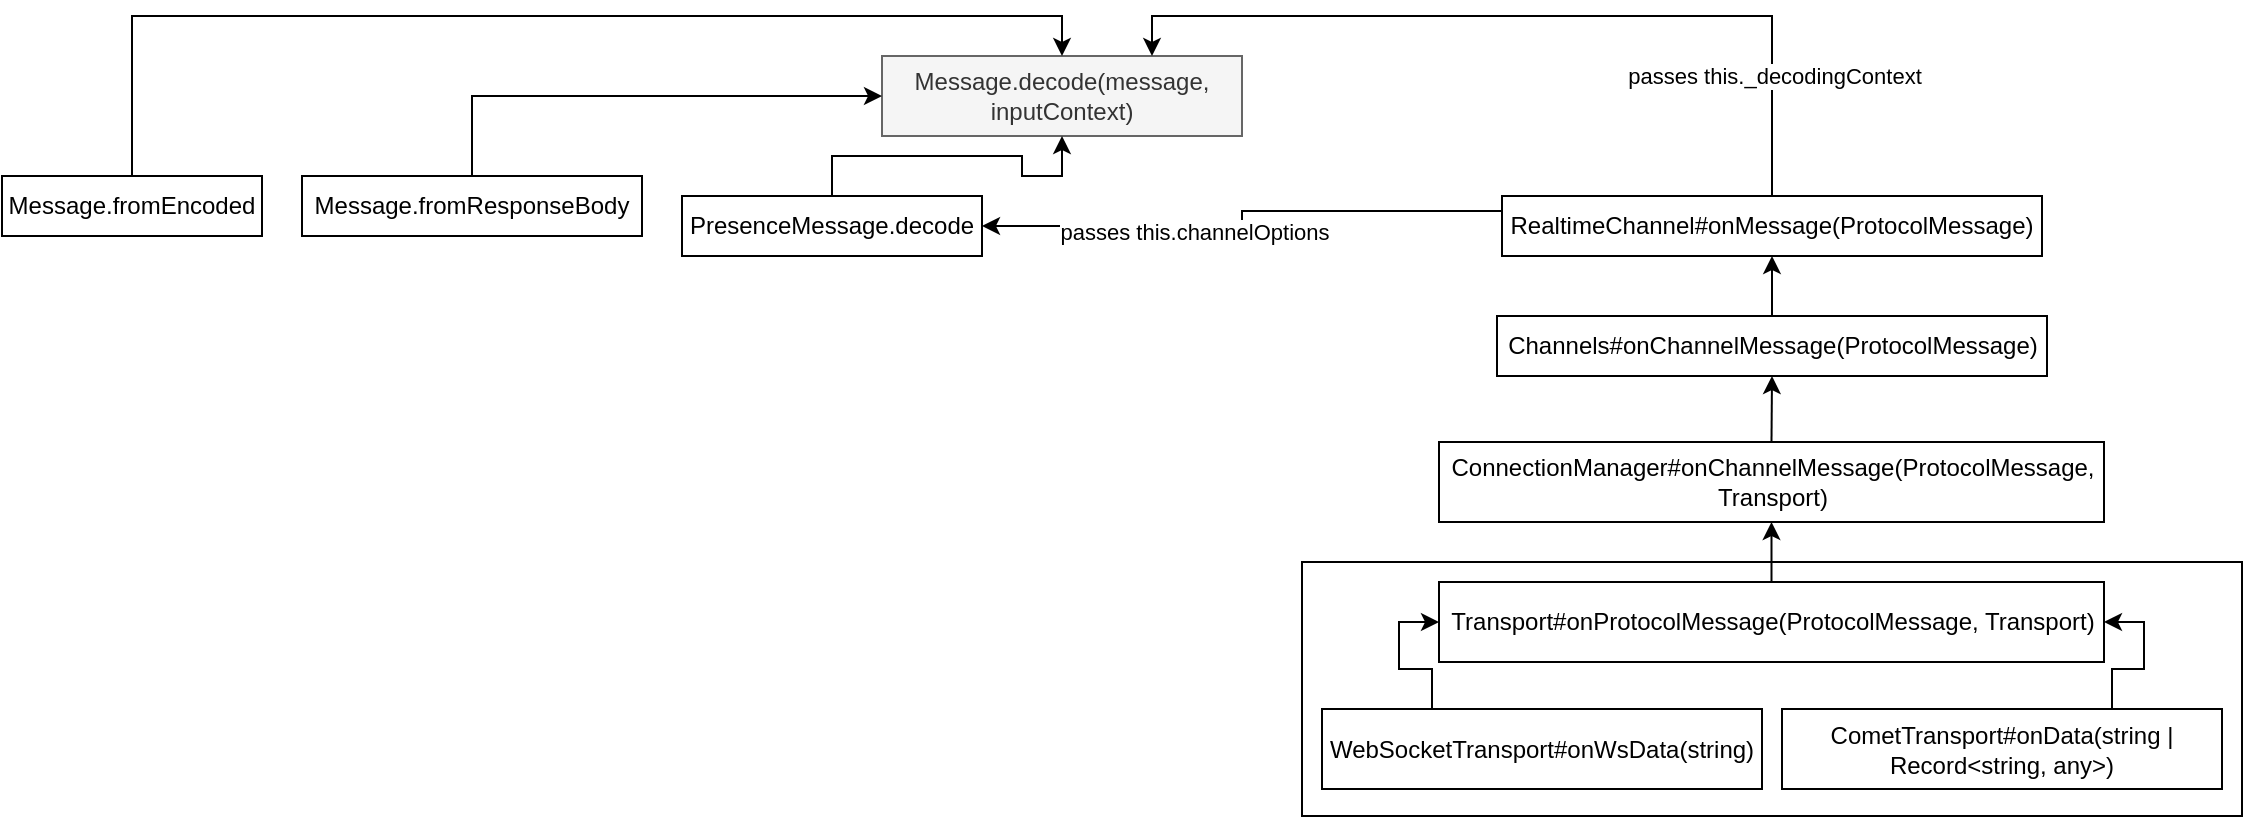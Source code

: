 <mxfile version="21.3.4" type="github">
  <diagram name="Page-1" id="bqg4AT4LUmdeRJvYdjdG">
    <mxGraphModel dx="1140" dy="768" grid="1" gridSize="10" guides="1" tooltips="1" connect="1" arrows="1" fold="1" page="1" pageScale="1" pageWidth="1654" pageHeight="1169" math="0" shadow="0">
      <root>
        <mxCell id="0" />
        <mxCell id="1" parent="0" />
        <mxCell id="s_DyGTZ0WG8gpCI7RQzg-22" value="" style="rounded=0;whiteSpace=wrap;html=1;" vertex="1" parent="1">
          <mxGeometry x="780" y="383" width="470" height="127" as="geometry" />
        </mxCell>
        <mxCell id="s_DyGTZ0WG8gpCI7RQzg-1" value="Message.decode(message, inputContext)" style="rounded=0;whiteSpace=wrap;html=1;fillColor=#f5f5f5;fontColor=#333333;strokeColor=#666666;" vertex="1" parent="1">
          <mxGeometry x="570" y="130" width="180" height="40" as="geometry" />
        </mxCell>
        <mxCell id="s_DyGTZ0WG8gpCI7RQzg-11" style="edgeStyle=orthogonalEdgeStyle;rounded=0;orthogonalLoop=1;jettySize=auto;html=1;exitX=0.5;exitY=0;exitDx=0;exitDy=0;" edge="1" parent="1" source="s_DyGTZ0WG8gpCI7RQzg-3" target="s_DyGTZ0WG8gpCI7RQzg-1">
          <mxGeometry relative="1" as="geometry" />
        </mxCell>
        <mxCell id="s_DyGTZ0WG8gpCI7RQzg-3" value="PresenceMessage.decode" style="rounded=0;whiteSpace=wrap;html=1;" vertex="1" parent="1">
          <mxGeometry x="470" y="200" width="150" height="30" as="geometry" />
        </mxCell>
        <mxCell id="s_DyGTZ0WG8gpCI7RQzg-8" style="edgeStyle=orthogonalEdgeStyle;rounded=0;orthogonalLoop=1;jettySize=auto;html=1;exitX=0.5;exitY=0;exitDx=0;exitDy=0;entryX=0;entryY=0.5;entryDx=0;entryDy=0;" edge="1" parent="1" source="s_DyGTZ0WG8gpCI7RQzg-4" target="s_DyGTZ0WG8gpCI7RQzg-1">
          <mxGeometry relative="1" as="geometry" />
        </mxCell>
        <mxCell id="s_DyGTZ0WG8gpCI7RQzg-4" value="Message.fromResponseBody" style="rounded=0;whiteSpace=wrap;html=1;" vertex="1" parent="1">
          <mxGeometry x="280" y="190" width="170" height="30" as="geometry" />
        </mxCell>
        <mxCell id="s_DyGTZ0WG8gpCI7RQzg-9" style="edgeStyle=orthogonalEdgeStyle;rounded=0;orthogonalLoop=1;jettySize=auto;html=1;exitX=0.5;exitY=0;exitDx=0;exitDy=0;entryX=0.5;entryY=0;entryDx=0;entryDy=0;" edge="1" parent="1" source="s_DyGTZ0WG8gpCI7RQzg-5" target="s_DyGTZ0WG8gpCI7RQzg-1">
          <mxGeometry relative="1" as="geometry" />
        </mxCell>
        <mxCell id="s_DyGTZ0WG8gpCI7RQzg-5" value="Message.fromEncoded" style="rounded=0;whiteSpace=wrap;html=1;" vertex="1" parent="1">
          <mxGeometry x="130" y="190" width="130" height="30" as="geometry" />
        </mxCell>
        <mxCell id="s_DyGTZ0WG8gpCI7RQzg-10" style="edgeStyle=orthogonalEdgeStyle;rounded=0;orthogonalLoop=1;jettySize=auto;html=1;exitX=0.5;exitY=0;exitDx=0;exitDy=0;entryX=0.75;entryY=0;entryDx=0;entryDy=0;" edge="1" parent="1" source="s_DyGTZ0WG8gpCI7RQzg-6" target="s_DyGTZ0WG8gpCI7RQzg-1">
          <mxGeometry relative="1" as="geometry" />
        </mxCell>
        <mxCell id="s_DyGTZ0WG8gpCI7RQzg-12" value="passes this._decodingContext" style="edgeLabel;html=1;align=center;verticalAlign=middle;resizable=0;points=[];" vertex="1" connectable="0" parent="s_DyGTZ0WG8gpCI7RQzg-10">
          <mxGeometry x="-0.714" y="-1" relative="1" as="geometry">
            <mxPoint as="offset" />
          </mxGeometry>
        </mxCell>
        <mxCell id="s_DyGTZ0WG8gpCI7RQzg-14" style="edgeStyle=orthogonalEdgeStyle;rounded=0;orthogonalLoop=1;jettySize=auto;html=1;exitX=0;exitY=0.25;exitDx=0;exitDy=0;entryX=1;entryY=0.5;entryDx=0;entryDy=0;" edge="1" parent="1" source="s_DyGTZ0WG8gpCI7RQzg-6" target="s_DyGTZ0WG8gpCI7RQzg-3">
          <mxGeometry relative="1" as="geometry" />
        </mxCell>
        <mxCell id="s_DyGTZ0WG8gpCI7RQzg-15" value="passes this.channelOptions" style="edgeLabel;html=1;align=center;verticalAlign=middle;resizable=0;points=[];" vertex="1" connectable="0" parent="s_DyGTZ0WG8gpCI7RQzg-14">
          <mxGeometry x="0.211" y="3" relative="1" as="geometry">
            <mxPoint as="offset" />
          </mxGeometry>
        </mxCell>
        <mxCell id="s_DyGTZ0WG8gpCI7RQzg-6" value="RealtimeChannel#onMessage(ProtocolMessage)" style="rounded=0;whiteSpace=wrap;html=1;" vertex="1" parent="1">
          <mxGeometry x="880" y="200" width="270" height="30" as="geometry" />
        </mxCell>
        <mxCell id="s_DyGTZ0WG8gpCI7RQzg-17" style="edgeStyle=orthogonalEdgeStyle;rounded=0;orthogonalLoop=1;jettySize=auto;html=1;exitX=0.5;exitY=0;exitDx=0;exitDy=0;" edge="1" parent="1" source="s_DyGTZ0WG8gpCI7RQzg-16" target="s_DyGTZ0WG8gpCI7RQzg-6">
          <mxGeometry relative="1" as="geometry" />
        </mxCell>
        <mxCell id="s_DyGTZ0WG8gpCI7RQzg-16" value="Channels#onChannelMessage(ProtocolMessage)" style="rounded=0;whiteSpace=wrap;html=1;" vertex="1" parent="1">
          <mxGeometry x="877.5" y="260" width="275" height="30" as="geometry" />
        </mxCell>
        <mxCell id="s_DyGTZ0WG8gpCI7RQzg-19" style="edgeStyle=orthogonalEdgeStyle;rounded=0;orthogonalLoop=1;jettySize=auto;html=1;exitX=0.5;exitY=0;exitDx=0;exitDy=0;entryX=0.5;entryY=1;entryDx=0;entryDy=0;" edge="1" parent="1" source="s_DyGTZ0WG8gpCI7RQzg-18" target="s_DyGTZ0WG8gpCI7RQzg-16">
          <mxGeometry relative="1" as="geometry" />
        </mxCell>
        <mxCell id="s_DyGTZ0WG8gpCI7RQzg-18" value="ConnectionManager#onChannelMessage(ProtocolMessage, Transport)" style="rounded=0;whiteSpace=wrap;html=1;" vertex="1" parent="1">
          <mxGeometry x="848.5" y="323" width="332.5" height="40" as="geometry" />
        </mxCell>
        <mxCell id="s_DyGTZ0WG8gpCI7RQzg-21" style="edgeStyle=orthogonalEdgeStyle;rounded=0;orthogonalLoop=1;jettySize=auto;html=1;exitX=0.5;exitY=0;exitDx=0;exitDy=0;entryX=0.5;entryY=1;entryDx=0;entryDy=0;" edge="1" parent="1" source="s_DyGTZ0WG8gpCI7RQzg-20" target="s_DyGTZ0WG8gpCI7RQzg-18">
          <mxGeometry relative="1" as="geometry" />
        </mxCell>
        <mxCell id="s_DyGTZ0WG8gpCI7RQzg-20" value="Transport#onProtocolMessage(ProtocolMessage, Transport)" style="rounded=0;whiteSpace=wrap;html=1;" vertex="1" parent="1">
          <mxGeometry x="848.5" y="393" width="332.5" height="40" as="geometry" />
        </mxCell>
        <mxCell id="s_DyGTZ0WG8gpCI7RQzg-27" style="edgeStyle=orthogonalEdgeStyle;rounded=0;orthogonalLoop=1;jettySize=auto;html=1;exitX=0.25;exitY=0;exitDx=0;exitDy=0;entryX=0;entryY=0.5;entryDx=0;entryDy=0;" edge="1" parent="1" source="s_DyGTZ0WG8gpCI7RQzg-23" target="s_DyGTZ0WG8gpCI7RQzg-20">
          <mxGeometry relative="1" as="geometry" />
        </mxCell>
        <mxCell id="s_DyGTZ0WG8gpCI7RQzg-23" value="WebSocketTransport#onWsData(string)" style="rounded=0;whiteSpace=wrap;html=1;" vertex="1" parent="1">
          <mxGeometry x="790" y="456.5" width="220" height="40" as="geometry" />
        </mxCell>
        <mxCell id="s_DyGTZ0WG8gpCI7RQzg-28" style="edgeStyle=orthogonalEdgeStyle;rounded=0;orthogonalLoop=1;jettySize=auto;html=1;exitX=0.75;exitY=0;exitDx=0;exitDy=0;entryX=1;entryY=0.5;entryDx=0;entryDy=0;" edge="1" parent="1" source="s_DyGTZ0WG8gpCI7RQzg-24" target="s_DyGTZ0WG8gpCI7RQzg-20">
          <mxGeometry relative="1" as="geometry" />
        </mxCell>
        <mxCell id="s_DyGTZ0WG8gpCI7RQzg-24" value="CometTransport#onData(string | Record&amp;lt;string, any&amp;gt;)" style="rounded=0;whiteSpace=wrap;html=1;" vertex="1" parent="1">
          <mxGeometry x="1020" y="456.5" width="220" height="40" as="geometry" />
        </mxCell>
      </root>
    </mxGraphModel>
  </diagram>
</mxfile>
